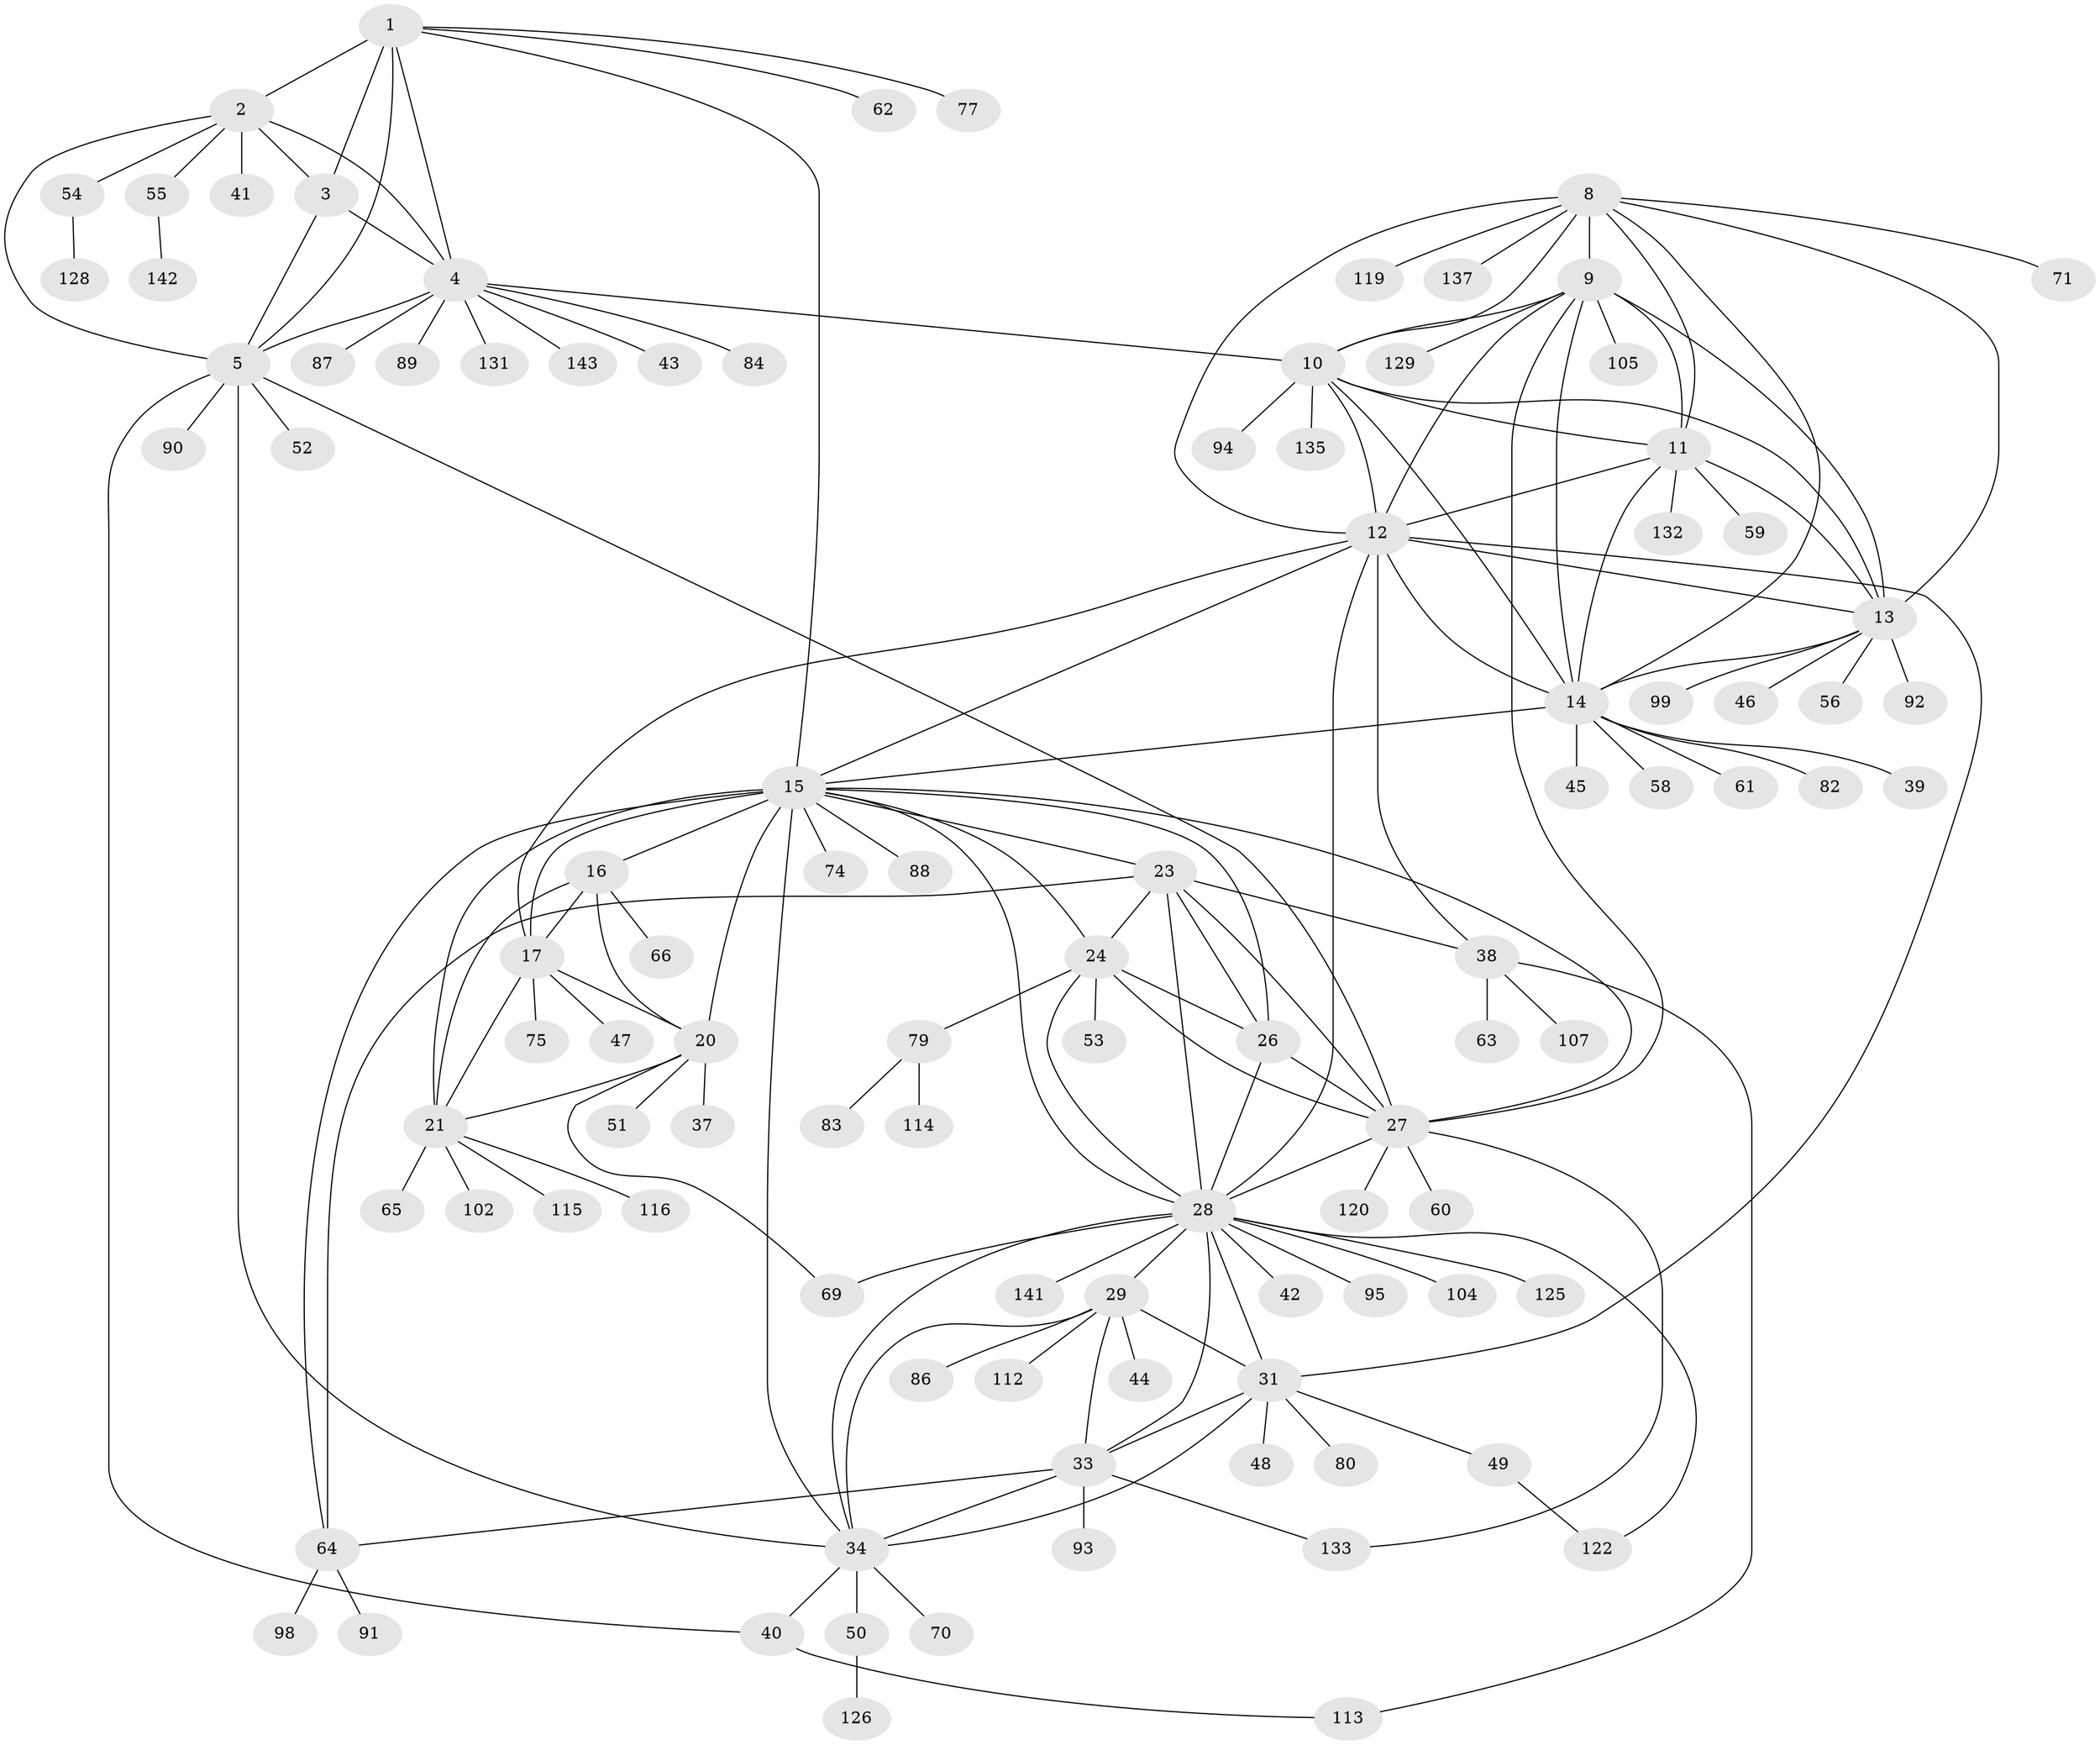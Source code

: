 // original degree distribution, {9: 0.07534246575342465, 6: 0.02054794520547945, 13: 0.02054794520547945, 10: 0.0273972602739726, 7: 0.0273972602739726, 8: 0.03424657534246575, 14: 0.00684931506849315, 11: 0.0136986301369863, 12: 0.0136986301369863, 2: 0.13013698630136986, 1: 0.5684931506849316, 5: 0.0136986301369863, 3: 0.04794520547945205}
// Generated by graph-tools (version 1.1) at 2025/19/03/04/25 18:19:30]
// undirected, 102 vertices, 161 edges
graph export_dot {
graph [start="1"]
  node [color=gray90,style=filled];
  1;
  2;
  3 [super="+7"];
  4;
  5 [super="+6+108+144+68"];
  8;
  9;
  10;
  11;
  12 [super="+110+85"];
  13;
  14 [super="+118"];
  15 [super="+73+19+22+36"];
  16 [super="+18+124"];
  17;
  20;
  21;
  23 [super="+145"];
  24 [super="+25"];
  26;
  27;
  28 [super="+76+30"];
  29 [super="+35"];
  31 [super="+32+72"];
  33;
  34 [super="+57"];
  37;
  38;
  39;
  40;
  41;
  42;
  43;
  44;
  45;
  46;
  47;
  48;
  49;
  50;
  51;
  52;
  53;
  54;
  55 [super="+96"];
  56;
  58;
  59;
  60 [super="+100"];
  61 [super="+101"];
  62;
  63;
  64 [super="+67"];
  65;
  66;
  69 [super="+130"];
  70;
  71;
  74;
  75;
  77;
  79;
  80;
  82;
  83 [super="+103"];
  84;
  86;
  87;
  88;
  89;
  90;
  91 [super="+134"];
  92;
  93;
  94;
  95;
  98;
  99 [super="+111"];
  102;
  104;
  105;
  107;
  112;
  113;
  114;
  115;
  116;
  119;
  120;
  122;
  125;
  126;
  128;
  129;
  131;
  132;
  133;
  135;
  137;
  141;
  142;
  143;
  1 -- 2;
  1 -- 3 [weight=2];
  1 -- 4;
  1 -- 5 [weight=2];
  1 -- 15;
  1 -- 62;
  1 -- 77;
  2 -- 3 [weight=2];
  2 -- 4;
  2 -- 5 [weight=2];
  2 -- 41;
  2 -- 54;
  2 -- 55;
  3 -- 4 [weight=2];
  3 -- 5 [weight=4];
  4 -- 5 [weight=2];
  4 -- 10;
  4 -- 43;
  4 -- 84;
  4 -- 87;
  4 -- 89;
  4 -- 131;
  4 -- 143;
  5 -- 90;
  5 -- 34;
  5 -- 40;
  5 -- 52;
  5 -- 27;
  8 -- 9;
  8 -- 10;
  8 -- 11;
  8 -- 12;
  8 -- 13;
  8 -- 14;
  8 -- 71;
  8 -- 119;
  8 -- 137;
  9 -- 10;
  9 -- 11;
  9 -- 12;
  9 -- 13;
  9 -- 14;
  9 -- 27;
  9 -- 105;
  9 -- 129;
  10 -- 11;
  10 -- 12;
  10 -- 13;
  10 -- 14;
  10 -- 94;
  10 -- 135;
  11 -- 12;
  11 -- 13;
  11 -- 14;
  11 -- 59;
  11 -- 132;
  12 -- 13;
  12 -- 14;
  12 -- 38;
  12 -- 17;
  12 -- 31;
  12 -- 28;
  12 -- 15;
  13 -- 14;
  13 -- 46;
  13 -- 56;
  13 -- 92;
  13 -- 99;
  14 -- 39;
  14 -- 45;
  14 -- 58;
  14 -- 61;
  14 -- 82;
  14 -- 15;
  15 -- 16 [weight=4];
  15 -- 17 [weight=2];
  15 -- 20 [weight=2];
  15 -- 21 [weight=2];
  15 -- 64;
  15 -- 34;
  15 -- 74;
  15 -- 88;
  15 -- 23;
  15 -- 24 [weight=2];
  15 -- 26;
  15 -- 27;
  15 -- 28 [weight=2];
  16 -- 17 [weight=2];
  16 -- 20 [weight=2];
  16 -- 21 [weight=2];
  16 -- 66;
  17 -- 20;
  17 -- 21;
  17 -- 47;
  17 -- 75;
  20 -- 21;
  20 -- 37;
  20 -- 51;
  20 -- 69;
  21 -- 65;
  21 -- 102;
  21 -- 115;
  21 -- 116;
  23 -- 24 [weight=2];
  23 -- 26;
  23 -- 27;
  23 -- 28;
  23 -- 38;
  23 -- 64;
  24 -- 26 [weight=2];
  24 -- 27 [weight=2];
  24 -- 28 [weight=2];
  24 -- 79;
  24 -- 53;
  26 -- 27;
  26 -- 28;
  27 -- 28;
  27 -- 60;
  27 -- 120;
  27 -- 133;
  28 -- 42;
  28 -- 122;
  28 -- 141;
  28 -- 33;
  28 -- 34;
  28 -- 69;
  28 -- 104;
  28 -- 125;
  28 -- 29 [weight=2];
  28 -- 95;
  28 -- 31 [weight=2];
  29 -- 31 [weight=4];
  29 -- 33 [weight=2];
  29 -- 34 [weight=2];
  29 -- 44;
  29 -- 112;
  29 -- 86;
  31 -- 33 [weight=2];
  31 -- 34 [weight=2];
  31 -- 48;
  31 -- 49;
  31 -- 80;
  33 -- 34;
  33 -- 93;
  33 -- 133;
  33 -- 64;
  34 -- 40;
  34 -- 50;
  34 -- 70;
  38 -- 63;
  38 -- 107;
  38 -- 113;
  40 -- 113;
  49 -- 122;
  50 -- 126;
  54 -- 128;
  55 -- 142;
  64 -- 91;
  64 -- 98;
  79 -- 83;
  79 -- 114;
}
